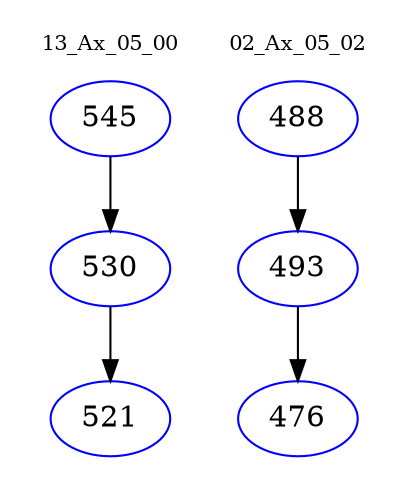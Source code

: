 digraph{
subgraph cluster_0 {
color = white
label = "13_Ax_05_00";
fontsize=10;
T0_545 [label="545", color="blue"]
T0_545 -> T0_530 [color="black"]
T0_530 [label="530", color="blue"]
T0_530 -> T0_521 [color="black"]
T0_521 [label="521", color="blue"]
}
subgraph cluster_1 {
color = white
label = "02_Ax_05_02";
fontsize=10;
T1_488 [label="488", color="blue"]
T1_488 -> T1_493 [color="black"]
T1_493 [label="493", color="blue"]
T1_493 -> T1_476 [color="black"]
T1_476 [label="476", color="blue"]
}
}
